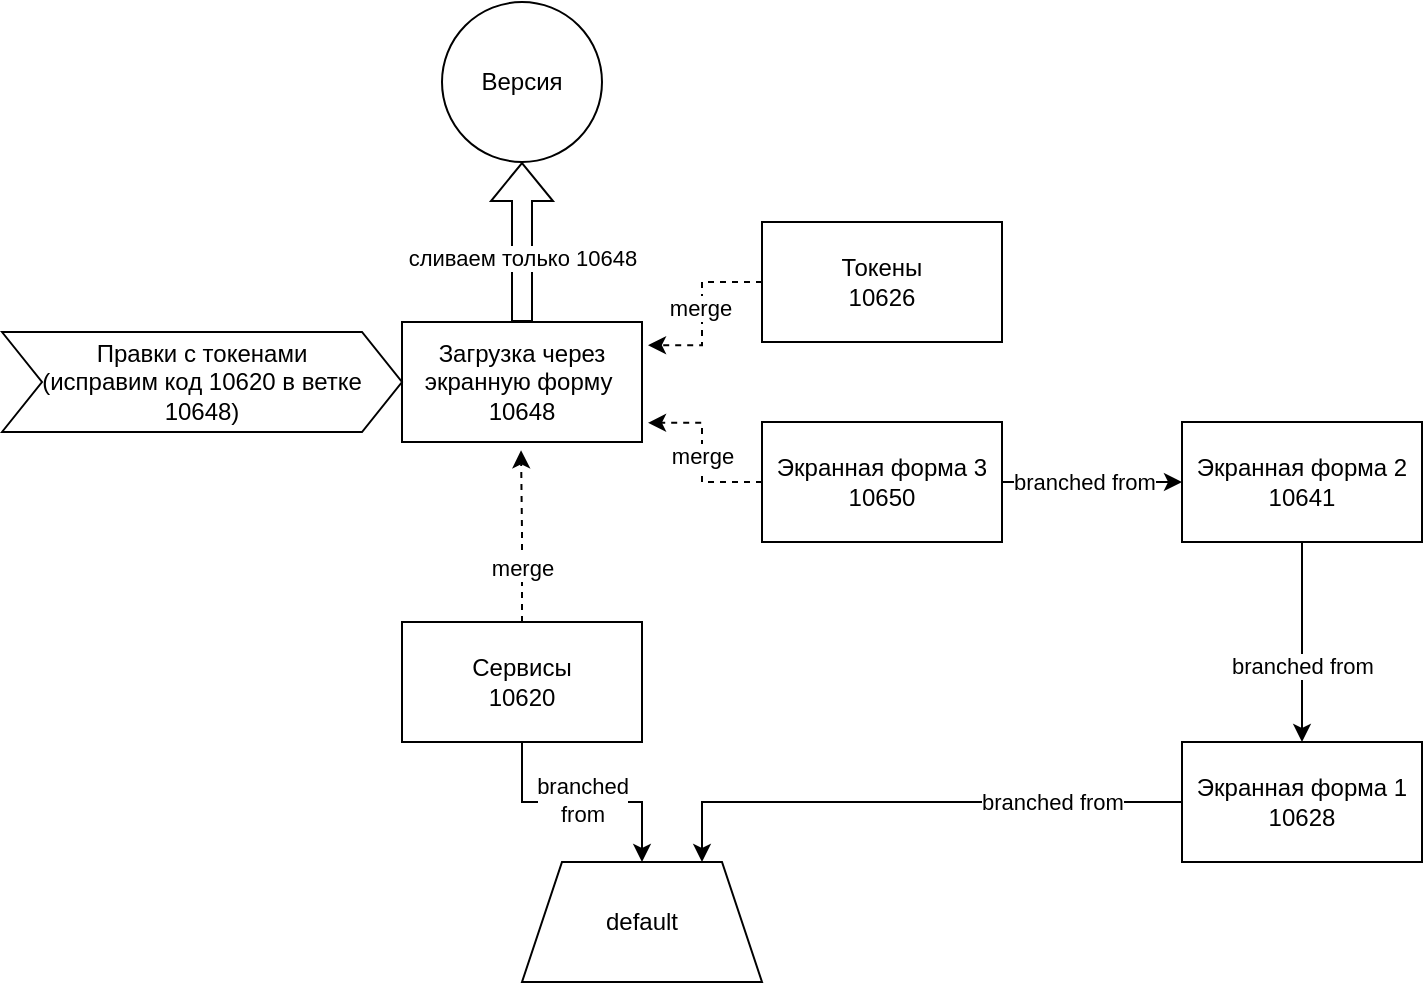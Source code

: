 <mxfile version="24.4.4" type="github">
  <diagram name="Page-1" id="CCMF7Nfy3scIK7KtRJA5">
    <mxGraphModel dx="1147" dy="639" grid="1" gridSize="10" guides="1" tooltips="1" connect="1" arrows="1" fold="1" page="1" pageScale="1" pageWidth="850" pageHeight="1100" math="0" shadow="0">
      <root>
        <mxCell id="0" />
        <mxCell id="1" parent="0" />
        <mxCell id="wueyhIpTDeNbc2E8935l-1" value="default" style="shape=trapezoid;perimeter=trapezoidPerimeter;whiteSpace=wrap;html=1;fixedSize=1;" vertex="1" parent="1">
          <mxGeometry x="270" y="620" width="120" height="60" as="geometry" />
        </mxCell>
        <mxCell id="wueyhIpTDeNbc2E8935l-6" style="edgeStyle=orthogonalEdgeStyle;rounded=0;orthogonalLoop=1;jettySize=auto;html=1;entryX=0.5;entryY=0;entryDx=0;entryDy=0;" edge="1" parent="1" source="wueyhIpTDeNbc2E8935l-2" target="wueyhIpTDeNbc2E8935l-1">
          <mxGeometry relative="1" as="geometry" />
        </mxCell>
        <mxCell id="wueyhIpTDeNbc2E8935l-7" value="branched&lt;div&gt;from&lt;/div&gt;" style="edgeLabel;html=1;align=center;verticalAlign=middle;resizable=0;points=[];" vertex="1" connectable="0" parent="wueyhIpTDeNbc2E8935l-6">
          <mxGeometry x="-0.155" y="1" relative="1" as="geometry">
            <mxPoint x="9" as="offset" />
          </mxGeometry>
        </mxCell>
        <mxCell id="wueyhIpTDeNbc2E8935l-2" value="Сервисы&lt;div&gt;10620&lt;/div&gt;" style="rounded=0;whiteSpace=wrap;html=1;" vertex="1" parent="1">
          <mxGeometry x="210" y="500" width="120" height="60" as="geometry" />
        </mxCell>
        <mxCell id="wueyhIpTDeNbc2E8935l-31" style="edgeStyle=orthogonalEdgeStyle;rounded=0;orthogonalLoop=1;jettySize=auto;html=1;entryX=0;entryY=0.5;entryDx=0;entryDy=0;" edge="1" parent="1" source="wueyhIpTDeNbc2E8935l-8" target="wueyhIpTDeNbc2E8935l-24">
          <mxGeometry relative="1" as="geometry" />
        </mxCell>
        <mxCell id="wueyhIpTDeNbc2E8935l-32" value="branched from" style="edgeLabel;html=1;align=center;verticalAlign=middle;resizable=0;points=[];" vertex="1" connectable="0" parent="wueyhIpTDeNbc2E8935l-31">
          <mxGeometry x="-0.651" y="2" relative="1" as="geometry">
            <mxPoint x="25" y="2" as="offset" />
          </mxGeometry>
        </mxCell>
        <mxCell id="wueyhIpTDeNbc2E8935l-8" value="Экранная форма 3&lt;div&gt;10650&lt;/div&gt;" style="rounded=0;whiteSpace=wrap;html=1;" vertex="1" parent="1">
          <mxGeometry x="390" y="400" width="120" height="60" as="geometry" />
        </mxCell>
        <mxCell id="wueyhIpTDeNbc2E8935l-18" style="edgeStyle=orthogonalEdgeStyle;rounded=0;orthogonalLoop=1;jettySize=auto;html=1;entryX=0.5;entryY=1;entryDx=0;entryDy=0;shape=flexArrow;" edge="1" parent="1" source="wueyhIpTDeNbc2E8935l-9" target="wueyhIpTDeNbc2E8935l-16">
          <mxGeometry relative="1" as="geometry" />
        </mxCell>
        <mxCell id="wueyhIpTDeNbc2E8935l-19" value="сливаем только 10648" style="edgeLabel;html=1;align=center;verticalAlign=middle;resizable=0;points=[];" vertex="1" connectable="0" parent="wueyhIpTDeNbc2E8935l-18">
          <mxGeometry x="-0.189" y="5" relative="1" as="geometry">
            <mxPoint x="5" as="offset" />
          </mxGeometry>
        </mxCell>
        <mxCell id="wueyhIpTDeNbc2E8935l-9" value="Загрузка через экранную форму&amp;nbsp;&lt;div&gt;10648&lt;/div&gt;" style="rounded=0;whiteSpace=wrap;html=1;" vertex="1" parent="1">
          <mxGeometry x="210" y="350" width="120" height="60" as="geometry" />
        </mxCell>
        <mxCell id="wueyhIpTDeNbc2E8935l-10" value="Токены&lt;div&gt;10626&lt;/div&gt;" style="whiteSpace=wrap;html=1;" vertex="1" parent="1">
          <mxGeometry x="390" y="300" width="120" height="60" as="geometry" />
        </mxCell>
        <mxCell id="wueyhIpTDeNbc2E8935l-11" value="Правки с токенами&lt;div&gt;(исправим код 10620 в ветке 10648)&lt;/div&gt;" style="shape=step;perimeter=stepPerimeter;whiteSpace=wrap;html=1;fixedSize=1;" vertex="1" parent="1">
          <mxGeometry x="10" y="355" width="200" height="50" as="geometry" />
        </mxCell>
        <mxCell id="wueyhIpTDeNbc2E8935l-12" style="edgeStyle=orthogonalEdgeStyle;rounded=0;orthogonalLoop=1;jettySize=auto;html=1;entryX=1.025;entryY=0.193;entryDx=0;entryDy=0;entryPerimeter=0;dashed=1;" edge="1" parent="1" source="wueyhIpTDeNbc2E8935l-10" target="wueyhIpTDeNbc2E8935l-9">
          <mxGeometry relative="1" as="geometry" />
        </mxCell>
        <mxCell id="wueyhIpTDeNbc2E8935l-21" value="merge" style="edgeLabel;html=1;align=center;verticalAlign=middle;resizable=0;points=[];" vertex="1" connectable="0" parent="wueyhIpTDeNbc2E8935l-12">
          <mxGeometry x="-0.037" y="-1" relative="1" as="geometry">
            <mxPoint as="offset" />
          </mxGeometry>
        </mxCell>
        <mxCell id="wueyhIpTDeNbc2E8935l-13" style="edgeStyle=orthogonalEdgeStyle;rounded=0;orthogonalLoop=1;jettySize=auto;html=1;entryX=1.025;entryY=0.84;entryDx=0;entryDy=0;entryPerimeter=0;dashed=1;" edge="1" parent="1" source="wueyhIpTDeNbc2E8935l-8" target="wueyhIpTDeNbc2E8935l-9">
          <mxGeometry relative="1" as="geometry" />
        </mxCell>
        <mxCell id="wueyhIpTDeNbc2E8935l-22" value="merge" style="edgeLabel;html=1;align=center;verticalAlign=middle;resizable=0;points=[];" vertex="1" connectable="0" parent="wueyhIpTDeNbc2E8935l-13">
          <mxGeometry x="-0.007" relative="1" as="geometry">
            <mxPoint as="offset" />
          </mxGeometry>
        </mxCell>
        <mxCell id="wueyhIpTDeNbc2E8935l-14" style="edgeStyle=orthogonalEdgeStyle;rounded=0;orthogonalLoop=1;jettySize=auto;html=1;entryX=0.496;entryY=1.069;entryDx=0;entryDy=0;entryPerimeter=0;dashed=1;" edge="1" parent="1" source="wueyhIpTDeNbc2E8935l-2" target="wueyhIpTDeNbc2E8935l-9">
          <mxGeometry relative="1" as="geometry" />
        </mxCell>
        <mxCell id="wueyhIpTDeNbc2E8935l-23" value="merge" style="edgeLabel;html=1;align=center;verticalAlign=middle;resizable=0;points=[];" vertex="1" connectable="0" parent="wueyhIpTDeNbc2E8935l-14">
          <mxGeometry x="-0.375" relative="1" as="geometry">
            <mxPoint as="offset" />
          </mxGeometry>
        </mxCell>
        <mxCell id="wueyhIpTDeNbc2E8935l-16" value="Версия" style="ellipse;whiteSpace=wrap;html=1;" vertex="1" parent="1">
          <mxGeometry x="230" y="190" width="80" height="80" as="geometry" />
        </mxCell>
        <mxCell id="wueyhIpTDeNbc2E8935l-29" style="edgeStyle=orthogonalEdgeStyle;rounded=0;orthogonalLoop=1;jettySize=auto;html=1;entryX=0.5;entryY=0;entryDx=0;entryDy=0;" edge="1" parent="1" source="wueyhIpTDeNbc2E8935l-24" target="wueyhIpTDeNbc2E8935l-25">
          <mxGeometry relative="1" as="geometry" />
        </mxCell>
        <mxCell id="wueyhIpTDeNbc2E8935l-30" value="branched from" style="edgeLabel;html=1;align=center;verticalAlign=middle;resizable=0;points=[];" vertex="1" connectable="0" parent="wueyhIpTDeNbc2E8935l-29">
          <mxGeometry x="0.229" relative="1" as="geometry">
            <mxPoint as="offset" />
          </mxGeometry>
        </mxCell>
        <mxCell id="wueyhIpTDeNbc2E8935l-24" value="Экранная форма 2&lt;div&gt;10641&lt;/div&gt;" style="whiteSpace=wrap;html=1;" vertex="1" parent="1">
          <mxGeometry x="600" y="400" width="120" height="60" as="geometry" />
        </mxCell>
        <mxCell id="wueyhIpTDeNbc2E8935l-27" style="edgeStyle=orthogonalEdgeStyle;rounded=0;orthogonalLoop=1;jettySize=auto;html=1;entryX=0.75;entryY=0;entryDx=0;entryDy=0;" edge="1" parent="1" source="wueyhIpTDeNbc2E8935l-25" target="wueyhIpTDeNbc2E8935l-1">
          <mxGeometry relative="1" as="geometry" />
        </mxCell>
        <mxCell id="wueyhIpTDeNbc2E8935l-28" value="branched from" style="edgeLabel;html=1;align=center;verticalAlign=middle;resizable=0;points=[];" vertex="1" connectable="0" parent="wueyhIpTDeNbc2E8935l-27">
          <mxGeometry x="-0.513" relative="1" as="geometry">
            <mxPoint as="offset" />
          </mxGeometry>
        </mxCell>
        <mxCell id="wueyhIpTDeNbc2E8935l-25" value="Экранная форма 1&lt;div&gt;10628&lt;/div&gt;" style="whiteSpace=wrap;html=1;" vertex="1" parent="1">
          <mxGeometry x="600" y="560" width="120" height="60" as="geometry" />
        </mxCell>
      </root>
    </mxGraphModel>
  </diagram>
</mxfile>

